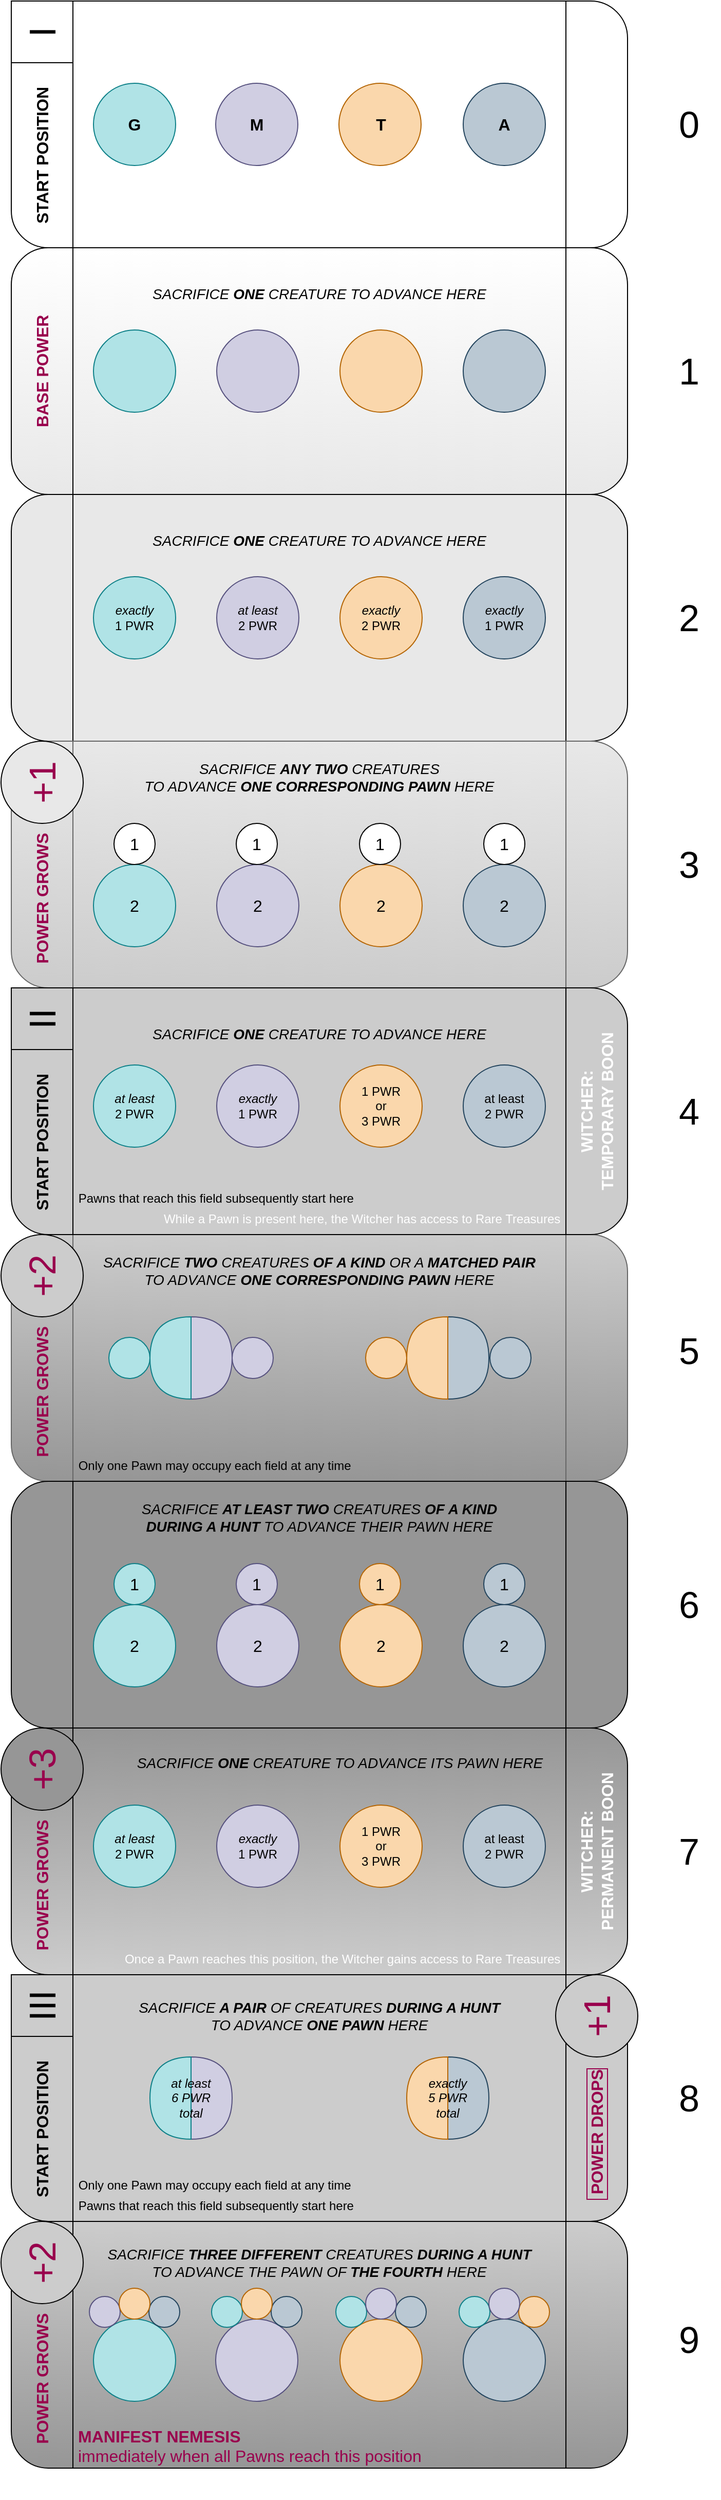<mxfile version="15.6.1" type="github">
  <diagram id="prtHgNgQTEPvFCAcTncT" name="Page-1">
    <mxGraphModel dx="1497" dy="840" grid="1" gridSize="10" guides="1" tooltips="1" connect="1" arrows="1" fold="1" page="1" pageScale="1" pageWidth="827" pageHeight="1169" math="0" shadow="0">
      <root>
        <mxCell id="0" />
        <mxCell id="1" parent="0" />
        <mxCell id="g3FacJts447bwH2BUUsu-43" value="" style="shape=process;whiteSpace=wrap;html=1;backgroundOutline=1;rounded=1;" parent="1" vertex="1">
          <mxGeometry x="120" y="40" width="600" height="240" as="geometry" />
        </mxCell>
        <mxCell id="g3FacJts447bwH2BUUsu-44" value="" style="ellipse;whiteSpace=wrap;html=1;aspect=fixed;fillColor=#b0e3e6;strokeColor=#0e8088;rounded=1;" parent="1" vertex="1">
          <mxGeometry x="200" y="120" width="80" height="80" as="geometry" />
        </mxCell>
        <mxCell id="g3FacJts447bwH2BUUsu-45" value="" style="ellipse;whiteSpace=wrap;html=1;aspect=fixed;fillColor=#d0cee2;strokeColor=#56517e;rounded=1;" parent="1" vertex="1">
          <mxGeometry x="319" y="120" width="80" height="80" as="geometry" />
        </mxCell>
        <mxCell id="g3FacJts447bwH2BUUsu-46" value="" style="ellipse;whiteSpace=wrap;html=1;aspect=fixed;fillColor=#bac8d3;strokeColor=#23445d;rounded=1;" parent="1" vertex="1">
          <mxGeometry x="560" y="120" width="80" height="80" as="geometry" />
        </mxCell>
        <mxCell id="g3FacJts447bwH2BUUsu-47" value="" style="ellipse;whiteSpace=wrap;html=1;aspect=fixed;fillColor=#fad7ac;strokeColor=#b46504;rounded=1;" parent="1" vertex="1">
          <mxGeometry x="439" y="120" width="80" height="80" as="geometry" />
        </mxCell>
        <mxCell id="g3FacJts447bwH2BUUsu-50" value="&lt;b style=&quot;font-size: 16px&quot;&gt;G&lt;/b&gt;" style="text;html=1;strokeColor=none;fillColor=none;align=center;verticalAlign=middle;whiteSpace=wrap;rounded=1;fontSize=16;" parent="1" vertex="1">
          <mxGeometry x="210" y="145" width="60" height="30" as="geometry" />
        </mxCell>
        <mxCell id="g3FacJts447bwH2BUUsu-51" value="&lt;b style=&quot;font-size: 16px&quot;&gt;M&lt;/b&gt;" style="text;html=1;strokeColor=none;fillColor=none;align=center;verticalAlign=middle;whiteSpace=wrap;rounded=1;fontSize=16;" parent="1" vertex="1">
          <mxGeometry x="329" y="145" width="60" height="30" as="geometry" />
        </mxCell>
        <mxCell id="g3FacJts447bwH2BUUsu-52" value="T" style="text;html=1;strokeColor=none;fillColor=none;align=center;verticalAlign=middle;whiteSpace=wrap;fontStyle=1;rounded=1;fontSize=16;" parent="1" vertex="1">
          <mxGeometry x="450" y="145" width="60" height="30" as="geometry" />
        </mxCell>
        <mxCell id="g3FacJts447bwH2BUUsu-53" value="&lt;b style=&quot;font-size: 16px&quot;&gt;A&lt;/b&gt;" style="text;html=1;strokeColor=none;fillColor=none;align=center;verticalAlign=middle;whiteSpace=wrap;rounded=1;fontSize=16;" parent="1" vertex="1">
          <mxGeometry x="570" y="145" width="60" height="30" as="geometry" />
        </mxCell>
        <mxCell id="g3FacJts447bwH2BUUsu-56" value="" style="shape=process;whiteSpace=wrap;html=1;backgroundOutline=1;rounded=1;gradientColor=#E8E8E8;" parent="1" vertex="1">
          <mxGeometry x="120" y="280" width="600" height="240" as="geometry" />
        </mxCell>
        <mxCell id="g3FacJts447bwH2BUUsu-57" value="" style="ellipse;whiteSpace=wrap;html=1;aspect=fixed;fillColor=#b0e3e6;strokeColor=#0e8088;rounded=1;" parent="1" vertex="1">
          <mxGeometry x="200" y="360" width="80" height="80" as="geometry" />
        </mxCell>
        <mxCell id="g3FacJts447bwH2BUUsu-58" value="" style="ellipse;whiteSpace=wrap;html=1;aspect=fixed;fillColor=#d0cee2;strokeColor=#56517e;rounded=1;" parent="1" vertex="1">
          <mxGeometry x="320" y="360" width="80" height="80" as="geometry" />
        </mxCell>
        <mxCell id="g3FacJts447bwH2BUUsu-59" value="" style="ellipse;whiteSpace=wrap;html=1;aspect=fixed;fillColor=#bac8d3;strokeColor=#23445d;rounded=1;" parent="1" vertex="1">
          <mxGeometry x="560" y="360" width="80" height="80" as="geometry" />
        </mxCell>
        <mxCell id="g3FacJts447bwH2BUUsu-60" value="" style="ellipse;whiteSpace=wrap;html=1;aspect=fixed;fillColor=#fad7ac;strokeColor=#b46504;rounded=1;" parent="1" vertex="1">
          <mxGeometry x="440" y="360" width="80" height="80" as="geometry" />
        </mxCell>
        <mxCell id="g3FacJts447bwH2BUUsu-67" value="" style="shape=process;whiteSpace=wrap;html=1;backgroundOutline=1;rounded=1;fillColor=#E8E8E8;" parent="1" vertex="1">
          <mxGeometry x="120" y="520" width="600" height="240" as="geometry" />
        </mxCell>
        <mxCell id="g3FacJts447bwH2BUUsu-68" value="" style="ellipse;whiteSpace=wrap;html=1;aspect=fixed;fillColor=#b0e3e6;strokeColor=#0e8088;rounded=1;" parent="1" vertex="1">
          <mxGeometry x="200" y="600" width="80" height="80" as="geometry" />
        </mxCell>
        <mxCell id="g3FacJts447bwH2BUUsu-69" value="" style="ellipse;whiteSpace=wrap;html=1;aspect=fixed;fillColor=#d0cee2;strokeColor=#56517e;rounded=1;" parent="1" vertex="1">
          <mxGeometry x="320" y="600" width="80" height="80" as="geometry" />
        </mxCell>
        <mxCell id="g3FacJts447bwH2BUUsu-70" value="" style="ellipse;whiteSpace=wrap;html=1;aspect=fixed;fillColor=#bac8d3;strokeColor=#23445d;rounded=1;" parent="1" vertex="1">
          <mxGeometry x="560" y="600" width="80" height="80" as="geometry" />
        </mxCell>
        <mxCell id="g3FacJts447bwH2BUUsu-71" value="" style="ellipse;whiteSpace=wrap;html=1;aspect=fixed;fillColor=#fad7ac;strokeColor=#b46504;rounded=1;" parent="1" vertex="1">
          <mxGeometry x="440" y="600" width="80" height="80" as="geometry" />
        </mxCell>
        <mxCell id="g3FacJts447bwH2BUUsu-77" value="" style="shape=process;whiteSpace=wrap;html=1;backgroundOutline=1;fillColor=#e8e8e8;strokeColor=#666666;rounded=1;gradientColor=#CCCCCC;" parent="1" vertex="1">
          <mxGeometry x="120" y="760" width="600" height="240" as="geometry" />
        </mxCell>
        <mxCell id="g3FacJts447bwH2BUUsu-83" value="&lt;i style=&quot;font-size: 14px&quot;&gt;SACRIFICE &lt;b&gt;ANY&amp;nbsp;TWO &lt;/b&gt;CREATURES&lt;b&gt;&lt;br&gt;&lt;/b&gt;TO ADVANCE&amp;nbsp;&lt;b&gt;ONE CORRESPONDING PAWN&amp;nbsp;&lt;/b&gt;HERE&lt;/i&gt;" style="text;html=1;strokeColor=none;fillColor=none;align=center;verticalAlign=middle;whiteSpace=wrap;rounded=1;" parent="1" vertex="1">
          <mxGeometry x="120" y="780" width="600" height="30" as="geometry" />
        </mxCell>
        <mxCell id="g3FacJts447bwH2BUUsu-85" value="&lt;i&gt;exactly&lt;/i&gt;&lt;br&gt;1 PWR" style="text;html=1;strokeColor=none;fillColor=none;align=center;verticalAlign=middle;whiteSpace=wrap;rounded=1;" parent="1" vertex="1">
          <mxGeometry x="210" y="625" width="60" height="30" as="geometry" />
        </mxCell>
        <mxCell id="g3FacJts447bwH2BUUsu-86" value="&lt;i&gt;at least&lt;/i&gt;&lt;br&gt;2 PWR" style="text;html=1;strokeColor=none;fillColor=none;align=center;verticalAlign=middle;whiteSpace=wrap;rounded=1;" parent="1" vertex="1">
          <mxGeometry x="330" y="625" width="60" height="30" as="geometry" />
        </mxCell>
        <mxCell id="g3FacJts447bwH2BUUsu-87" value="&lt;i&gt;exactly&lt;/i&gt;&lt;br&gt;2 PWR" style="text;html=1;strokeColor=none;fillColor=none;align=center;verticalAlign=middle;whiteSpace=wrap;rounded=1;" parent="1" vertex="1">
          <mxGeometry x="450" y="625" width="60" height="30" as="geometry" />
        </mxCell>
        <mxCell id="g3FacJts447bwH2BUUsu-90" value="&lt;font style=&quot;font-size: 16px&quot; color=&quot;#99004d&quot;&gt;BASE POWER&lt;/font&gt;" style="text;html=1;strokeColor=none;fillColor=none;align=center;verticalAlign=middle;whiteSpace=wrap;horizontal=0;fontStyle=1;rounded=1;" parent="1" vertex="1">
          <mxGeometry x="120" y="280" width="60" height="240" as="geometry" />
        </mxCell>
        <mxCell id="g3FacJts447bwH2BUUsu-97" value="" style="shape=process;whiteSpace=wrap;html=1;backgroundOutline=1;rounded=1;fillColor=#CCCCCC;strokeColor=#666666;gradientColor=#969696;" parent="1" vertex="1">
          <mxGeometry x="120" y="1240" width="600" height="240" as="geometry" />
        </mxCell>
        <mxCell id="g3FacJts447bwH2BUUsu-98" value="&lt;font style=&quot;font-size: 16px&quot;&gt;2&lt;/font&gt;" style="ellipse;whiteSpace=wrap;html=1;aspect=fixed;fillColor=#b0e3e6;strokeColor=#0e8088;rounded=1;" parent="1" vertex="1">
          <mxGeometry x="200" y="880" width="80" height="80" as="geometry" />
        </mxCell>
        <mxCell id="g3FacJts447bwH2BUUsu-99" value="&lt;font style=&quot;font-size: 16px&quot;&gt;2&lt;/font&gt;" style="ellipse;whiteSpace=wrap;html=1;aspect=fixed;fillColor=#d0cee2;strokeColor=#56517e;rounded=1;" parent="1" vertex="1">
          <mxGeometry x="320" y="880" width="80" height="80" as="geometry" />
        </mxCell>
        <mxCell id="g3FacJts447bwH2BUUsu-100" value="&lt;font style=&quot;font-size: 16px&quot;&gt;2&lt;/font&gt;" style="ellipse;whiteSpace=wrap;html=1;aspect=fixed;fillColor=#bac8d3;strokeColor=#23445d;rounded=1;" parent="1" vertex="1">
          <mxGeometry x="560" y="880" width="80" height="80" as="geometry" />
        </mxCell>
        <mxCell id="g3FacJts447bwH2BUUsu-101" value="&lt;font style=&quot;font-size: 16px&quot;&gt;2&lt;/font&gt;" style="ellipse;whiteSpace=wrap;html=1;aspect=fixed;fillColor=#fad7ac;strokeColor=#b46504;rounded=1;" parent="1" vertex="1">
          <mxGeometry x="440" y="880" width="80" height="80" as="geometry" />
        </mxCell>
        <mxCell id="g3FacJts447bwH2BUUsu-108" value="" style="shape=process;whiteSpace=wrap;html=1;backgroundOutline=1;rounded=1;fillColor=#CCCCCC;" parent="1" vertex="1">
          <mxGeometry x="120" y="1000" width="600" height="240" as="geometry" />
        </mxCell>
        <mxCell id="g3FacJts447bwH2BUUsu-109" value="" style="ellipse;whiteSpace=wrap;html=1;aspect=fixed;fillColor=#b0e3e6;strokeColor=#0e8088;rounded=1;" parent="1" vertex="1">
          <mxGeometry x="200" y="1075" width="80" height="80" as="geometry" />
        </mxCell>
        <mxCell id="g3FacJts447bwH2BUUsu-110" value="" style="ellipse;whiteSpace=wrap;html=1;aspect=fixed;fillColor=#d0cee2;strokeColor=#56517e;rounded=1;" parent="1" vertex="1">
          <mxGeometry x="320" y="1075" width="80" height="80" as="geometry" />
        </mxCell>
        <mxCell id="g3FacJts447bwH2BUUsu-111" value="" style="ellipse;whiteSpace=wrap;html=1;aspect=fixed;fillColor=#bac8d3;strokeColor=#23445d;rounded=1;" parent="1" vertex="1">
          <mxGeometry x="560" y="1075" width="80" height="80" as="geometry" />
        </mxCell>
        <mxCell id="g3FacJts447bwH2BUUsu-112" value="1 PWR&lt;br&gt;or&lt;br&gt;3 PWR" style="ellipse;whiteSpace=wrap;html=1;aspect=fixed;fillColor=#fad7ac;strokeColor=#b46504;rounded=1;" parent="1" vertex="1">
          <mxGeometry x="440" y="1075" width="80" height="80" as="geometry" />
        </mxCell>
        <mxCell id="g3FacJts447bwH2BUUsu-116" value="at least&lt;br&gt;2 PWR" style="text;html=1;strokeColor=none;fillColor=none;align=center;verticalAlign=middle;whiteSpace=wrap;rounded=1;" parent="1" vertex="1">
          <mxGeometry x="570" y="1100" width="60" height="30" as="geometry" />
        </mxCell>
        <mxCell id="g3FacJts447bwH2BUUsu-119" value="&lt;i style=&quot;font-size: 14px&quot;&gt;SACRIFICE &lt;b&gt;ONE&lt;/b&gt; CREATURE TO ADVANCE HERE&lt;/i&gt;" style="text;html=1;strokeColor=none;fillColor=none;align=center;verticalAlign=middle;whiteSpace=wrap;rounded=1;" parent="1" vertex="1">
          <mxGeometry x="180" y="310" width="480" height="30" as="geometry" />
        </mxCell>
        <mxCell id="g3FacJts447bwH2BUUsu-121" value="" style="shape=or;whiteSpace=wrap;html=1;align=center;fillColor=#d0cee2;strokeColor=#56517e;rounded=1;" parent="1" vertex="1">
          <mxGeometry x="295" y="1320" width="40" height="80" as="geometry" />
        </mxCell>
        <mxCell id="g3FacJts447bwH2BUUsu-122" value="" style="shape=or;whiteSpace=wrap;html=1;align=center;rotation=-180;fillColor=#b0e3e6;strokeColor=#0e8088;rounded=1;" parent="1" vertex="1">
          <mxGeometry x="255" y="1320" width="40" height="80" as="geometry" />
        </mxCell>
        <mxCell id="g3FacJts447bwH2BUUsu-123" value="" style="shape=or;whiteSpace=wrap;html=1;align=center;fillColor=#bac8d3;strokeColor=#23445d;rounded=1;" parent="1" vertex="1">
          <mxGeometry x="545" y="1320" width="40" height="80" as="geometry" />
        </mxCell>
        <mxCell id="g3FacJts447bwH2BUUsu-124" value="" style="shape=or;whiteSpace=wrap;html=1;align=center;rotation=-180;fillColor=#fad7ac;strokeColor=#b46504;rounded=1;" parent="1" vertex="1">
          <mxGeometry x="505" y="1320" width="40" height="80" as="geometry" />
        </mxCell>
        <mxCell id="xXZptcnk_brkqJqVmBfV-1" value="1" style="ellipse;whiteSpace=wrap;html=1;aspect=fixed;fontSize=16;" vertex="1" parent="1">
          <mxGeometry x="220" y="840" width="40" height="40" as="geometry" />
        </mxCell>
        <mxCell id="xXZptcnk_brkqJqVmBfV-11" value="1" style="ellipse;whiteSpace=wrap;html=1;aspect=fixed;fontSize=16;" vertex="1" parent="1">
          <mxGeometry x="339" y="840" width="40" height="40" as="geometry" />
        </mxCell>
        <mxCell id="xXZptcnk_brkqJqVmBfV-13" value="1" style="ellipse;whiteSpace=wrap;html=1;aspect=fixed;fontSize=16;" vertex="1" parent="1">
          <mxGeometry x="459" y="840" width="40" height="40" as="geometry" />
        </mxCell>
        <mxCell id="xXZptcnk_brkqJqVmBfV-15" value="1" style="ellipse;whiteSpace=wrap;html=1;aspect=fixed;fontSize=16;" vertex="1" parent="1">
          <mxGeometry x="580" y="840" width="40" height="40" as="geometry" />
        </mxCell>
        <mxCell id="xXZptcnk_brkqJqVmBfV-31" value="&lt;i&gt;exactly&lt;/i&gt;&lt;br&gt;1 PWR" style="text;html=1;strokeColor=none;fillColor=none;align=center;verticalAlign=middle;whiteSpace=wrap;rounded=1;" vertex="1" parent="1">
          <mxGeometry x="570" y="625" width="60" height="30" as="geometry" />
        </mxCell>
        <mxCell id="xXZptcnk_brkqJqVmBfV-32" value="&amp;nbsp;Pawns that reach this field subsequently start here" style="text;html=1;strokeColor=none;fillColor=none;align=left;verticalAlign=middle;whiteSpace=wrap;rounded=0;fontSize=12;" vertex="1" parent="1">
          <mxGeometry x="180" y="1190" width="480" height="30" as="geometry" />
        </mxCell>
        <mxCell id="xXZptcnk_brkqJqVmBfV-33" value="&lt;i style=&quot;font-size: 14px&quot;&gt;SACRIFICE &lt;b&gt;TWO &lt;/b&gt;CREATURES &lt;b&gt;OF A KIND&lt;/b&gt; OR A &lt;b&gt;MATCHED&amp;nbsp;PAIR&lt;br&gt;&lt;/b&gt;TO ADVANCE&amp;nbsp;&lt;b&gt;ONE CORRESPONDING PAWN&lt;/b&gt; HERE&lt;br&gt;&lt;/i&gt;" style="text;html=1;strokeColor=none;fillColor=none;align=center;verticalAlign=middle;whiteSpace=wrap;rounded=1;" vertex="1" parent="1">
          <mxGeometry x="180" y="1250" width="480" height="50" as="geometry" />
        </mxCell>
        <mxCell id="xXZptcnk_brkqJqVmBfV-34" value="&lt;i&gt;at least&lt;/i&gt;&lt;br&gt;2 PWR" style="text;html=1;strokeColor=none;fillColor=none;align=center;verticalAlign=middle;whiteSpace=wrap;rounded=1;" vertex="1" parent="1">
          <mxGeometry x="210" y="1100" width="60" height="30" as="geometry" />
        </mxCell>
        <mxCell id="xXZptcnk_brkqJqVmBfV-35" value="&lt;i style=&quot;font-size: 14px&quot;&gt;SACRIFICE &lt;b&gt;ONE&lt;/b&gt; CREATURE TO ADVANCE HERE&lt;/i&gt;" style="text;html=1;strokeColor=none;fillColor=none;align=center;verticalAlign=middle;whiteSpace=wrap;rounded=1;" vertex="1" parent="1">
          <mxGeometry x="180" y="1030" width="480" height="30" as="geometry" />
        </mxCell>
        <mxCell id="xXZptcnk_brkqJqVmBfV-36" value="&lt;i&gt;exactly&lt;/i&gt;&lt;br&gt;1 PWR" style="text;html=1;strokeColor=none;fillColor=none;align=center;verticalAlign=middle;whiteSpace=wrap;rounded=1;" vertex="1" parent="1">
          <mxGeometry x="330" y="1100" width="60" height="30" as="geometry" />
        </mxCell>
        <mxCell id="xXZptcnk_brkqJqVmBfV-40" value="&lt;font style=&quot;font-size: 16px&quot;&gt;WITCHER:&lt;br&gt;TEMPORARY BOON&lt;/font&gt;" style="text;html=1;strokeColor=none;fillColor=none;align=center;verticalAlign=middle;whiteSpace=wrap;horizontal=0;fontStyle=1;rounded=0;fontColor=#FFFFFF;" vertex="1" parent="1">
          <mxGeometry x="660" y="1000" width="60" height="240" as="geometry" />
        </mxCell>
        <mxCell id="xXZptcnk_brkqJqVmBfV-41" value="While a Pawn is present here, the Witcher has access to Rare Treasures&amp;nbsp;" style="text;html=1;strokeColor=none;fillColor=none;align=right;verticalAlign=middle;whiteSpace=wrap;rounded=0;fontSize=12;fontColor=#FFFFFF;" vertex="1" parent="1">
          <mxGeometry x="180" y="1210" width="480" height="30" as="geometry" />
        </mxCell>
        <mxCell id="xXZptcnk_brkqJqVmBfV-42" value="&lt;span style=&quot;font-size: 36px&quot;&gt;0&lt;/span&gt;" style="text;html=1;strokeColor=none;fillColor=none;align=center;verticalAlign=middle;whiteSpace=wrap;rounded=0;fontSize=12;" vertex="1" parent="1">
          <mxGeometry x="750" y="145" width="60" height="30" as="geometry" />
        </mxCell>
        <mxCell id="xXZptcnk_brkqJqVmBfV-43" value="&lt;span style=&quot;font-size: 36px&quot;&gt;1&lt;/span&gt;" style="text;html=1;strokeColor=none;fillColor=none;align=center;verticalAlign=middle;whiteSpace=wrap;rounded=0;fontSize=12;" vertex="1" parent="1">
          <mxGeometry x="750" y="385" width="60" height="30" as="geometry" />
        </mxCell>
        <mxCell id="xXZptcnk_brkqJqVmBfV-44" value="&lt;span style=&quot;font-size: 36px&quot;&gt;2&lt;/span&gt;" style="text;html=1;strokeColor=none;fillColor=none;align=center;verticalAlign=middle;whiteSpace=wrap;rounded=0;fontSize=12;" vertex="1" parent="1">
          <mxGeometry x="750" y="625" width="60" height="30" as="geometry" />
        </mxCell>
        <mxCell id="xXZptcnk_brkqJqVmBfV-45" value="&lt;span style=&quot;font-size: 36px&quot;&gt;3&lt;/span&gt;" style="text;html=1;strokeColor=none;fillColor=none;align=center;verticalAlign=middle;whiteSpace=wrap;rounded=0;fontSize=12;" vertex="1" parent="1">
          <mxGeometry x="750" y="865" width="60" height="30" as="geometry" />
        </mxCell>
        <mxCell id="xXZptcnk_brkqJqVmBfV-46" value="&lt;span style=&quot;font-size: 36px&quot;&gt;4&lt;/span&gt;" style="text;html=1;strokeColor=none;fillColor=none;align=center;verticalAlign=middle;whiteSpace=wrap;rounded=0;fontSize=12;" vertex="1" parent="1">
          <mxGeometry x="750" y="1105" width="60" height="30" as="geometry" />
        </mxCell>
        <mxCell id="xXZptcnk_brkqJqVmBfV-47" value="&lt;span style=&quot;font-size: 36px&quot;&gt;5&lt;/span&gt;" style="text;html=1;strokeColor=none;fillColor=none;align=center;verticalAlign=middle;whiteSpace=wrap;rounded=0;fontSize=12;" vertex="1" parent="1">
          <mxGeometry x="750" y="1337.5" width="60" height="30" as="geometry" />
        </mxCell>
        <mxCell id="xXZptcnk_brkqJqVmBfV-49" value="" style="shape=process;whiteSpace=wrap;html=1;backgroundOutline=1;rounded=1;fillColor=#969696;" vertex="1" parent="1">
          <mxGeometry x="120" y="1480" width="600" height="240" as="geometry" />
        </mxCell>
        <mxCell id="xXZptcnk_brkqJqVmBfV-56" value="&lt;i style=&quot;font-size: 14px&quot;&gt;SACRIFICE &lt;b&gt;AT LEAST TWO&lt;/b&gt; CREATURES &lt;b&gt;OF A KIND&lt;/b&gt;&lt;br&gt;&lt;b&gt;DURING A HUNT&lt;/b&gt; TO ADVANCE THEIR PAWN HERE&lt;/i&gt;" style="text;html=1;strokeColor=none;fillColor=none;align=center;verticalAlign=middle;whiteSpace=wrap;rounded=1;" vertex="1" parent="1">
          <mxGeometry x="180" y="1500" width="480" height="30" as="geometry" />
        </mxCell>
        <mxCell id="xXZptcnk_brkqJqVmBfV-60" value="&lt;span style=&quot;font-size: 36px&quot;&gt;6&lt;/span&gt;" style="text;html=1;strokeColor=none;fillColor=none;align=center;verticalAlign=middle;whiteSpace=wrap;rounded=0;fontSize=12;" vertex="1" parent="1">
          <mxGeometry x="750" y="1585" width="60" height="30" as="geometry" />
        </mxCell>
        <mxCell id="xXZptcnk_brkqJqVmBfV-62" value="&amp;nbsp;Only one Pawn may occupy each field at any time" style="text;html=1;strokeColor=none;fillColor=none;align=left;verticalAlign=middle;whiteSpace=wrap;rounded=0;fontSize=12;" vertex="1" parent="1">
          <mxGeometry x="180" y="1450" width="480" height="30" as="geometry" />
        </mxCell>
        <mxCell id="xXZptcnk_brkqJqVmBfV-75" value="" style="shape=process;whiteSpace=wrap;html=1;backgroundOutline=1;rounded=1;fillColor=#969696;gradientColor=#cccccc;" vertex="1" parent="1">
          <mxGeometry x="120" y="1720" width="600" height="240" as="geometry" />
        </mxCell>
        <mxCell id="xXZptcnk_brkqJqVmBfV-76" value="" style="ellipse;whiteSpace=wrap;html=1;aspect=fixed;fillColor=#b0e3e6;strokeColor=#0e8088;rounded=1;" vertex="1" parent="1">
          <mxGeometry x="200" y="1795" width="80" height="80" as="geometry" />
        </mxCell>
        <mxCell id="xXZptcnk_brkqJqVmBfV-77" value="" style="ellipse;whiteSpace=wrap;html=1;aspect=fixed;fillColor=#d0cee2;strokeColor=#56517e;rounded=1;" vertex="1" parent="1">
          <mxGeometry x="320" y="1795" width="80" height="80" as="geometry" />
        </mxCell>
        <mxCell id="xXZptcnk_brkqJqVmBfV-78" value="" style="ellipse;whiteSpace=wrap;html=1;aspect=fixed;fillColor=#bac8d3;strokeColor=#23445d;rounded=1;" vertex="1" parent="1">
          <mxGeometry x="560" y="1795" width="80" height="80" as="geometry" />
        </mxCell>
        <mxCell id="xXZptcnk_brkqJqVmBfV-79" value="1 PWR&lt;br&gt;or&lt;br&gt;3 PWR" style="ellipse;whiteSpace=wrap;html=1;aspect=fixed;fillColor=#fad7ac;strokeColor=#b46504;rounded=1;" vertex="1" parent="1">
          <mxGeometry x="440" y="1795" width="80" height="80" as="geometry" />
        </mxCell>
        <mxCell id="xXZptcnk_brkqJqVmBfV-80" value="at least&lt;br&gt;2 PWR" style="text;html=1;strokeColor=none;fillColor=none;align=center;verticalAlign=middle;whiteSpace=wrap;rounded=1;" vertex="1" parent="1">
          <mxGeometry x="570" y="1820" width="60" height="30" as="geometry" />
        </mxCell>
        <mxCell id="xXZptcnk_brkqJqVmBfV-81" value="&lt;i&gt;at least&lt;/i&gt;&lt;br&gt;2 PWR" style="text;html=1;strokeColor=none;fillColor=none;align=center;verticalAlign=middle;whiteSpace=wrap;rounded=1;" vertex="1" parent="1">
          <mxGeometry x="210" y="1820" width="60" height="30" as="geometry" />
        </mxCell>
        <mxCell id="xXZptcnk_brkqJqVmBfV-83" value="&lt;i&gt;exactly&lt;/i&gt;&lt;br&gt;1 PWR" style="text;html=1;strokeColor=none;fillColor=none;align=center;verticalAlign=middle;whiteSpace=wrap;rounded=1;" vertex="1" parent="1">
          <mxGeometry x="330" y="1820" width="60" height="30" as="geometry" />
        </mxCell>
        <mxCell id="xXZptcnk_brkqJqVmBfV-84" value="&lt;font style=&quot;font-size: 16px&quot;&gt;WITCHER:&lt;br&gt;PERMANENT BOON&lt;/font&gt;" style="text;html=1;strokeColor=none;fillColor=none;align=center;verticalAlign=middle;whiteSpace=wrap;horizontal=0;fontStyle=1;rounded=0;fontColor=#FFFFFF;" vertex="1" parent="1">
          <mxGeometry x="660" y="1720" width="60" height="240" as="geometry" />
        </mxCell>
        <mxCell id="xXZptcnk_brkqJqVmBfV-85" value="Once a Pawn reaches this position, the Witcher gains access to Rare Treasures&amp;nbsp;" style="text;html=1;strokeColor=none;fillColor=none;align=right;verticalAlign=middle;whiteSpace=wrap;rounded=0;fontSize=12;fontColor=#FFFFFF;" vertex="1" parent="1">
          <mxGeometry x="180" y="1930" width="480" height="30" as="geometry" />
        </mxCell>
        <mxCell id="xXZptcnk_brkqJqVmBfV-86" value="&lt;span style=&quot;font-size: 36px&quot;&gt;7&lt;/span&gt;" style="text;html=1;strokeColor=none;fillColor=none;align=center;verticalAlign=middle;whiteSpace=wrap;rounded=0;fontSize=12;" vertex="1" parent="1">
          <mxGeometry x="750" y="1825" width="60" height="30" as="geometry" />
        </mxCell>
        <mxCell id="xXZptcnk_brkqJqVmBfV-87" value="&lt;font style=&quot;font-size: 16px&quot;&gt;&amp;nbsp;POWER GROWS&lt;br&gt;&lt;/font&gt;" style="text;html=1;strokeColor=none;fillColor=none;align=center;verticalAlign=middle;whiteSpace=wrap;horizontal=0;fontStyle=1;rounded=0;fontColor=#99004D;" vertex="1" parent="1">
          <mxGeometry x="120" y="1760" width="60" height="230" as="geometry" />
        </mxCell>
        <mxCell id="xXZptcnk_brkqJqVmBfV-88" value="" style="shape=process;whiteSpace=wrap;html=1;backgroundOutline=1;rounded=1;fillColor=#cccccc;" vertex="1" parent="1">
          <mxGeometry x="120" y="1960" width="600" height="240" as="geometry" />
        </mxCell>
        <mxCell id="xXZptcnk_brkqJqVmBfV-95" value="&lt;span style=&quot;font-size: 14px&quot;&gt;&lt;i&gt;SACRIFICE &lt;b&gt;A PAIR&lt;/b&gt;&amp;nbsp;OF&amp;nbsp;CREATURES &lt;b&gt;DURING A HUNT&lt;/b&gt;&lt;br&gt;TO ADVANCE &lt;b&gt;ONE PAWN&lt;/b&gt; HERE&lt;/i&gt;&lt;/span&gt;" style="text;html=1;strokeColor=none;fillColor=none;align=center;verticalAlign=middle;whiteSpace=wrap;rounded=1;" vertex="1" parent="1">
          <mxGeometry x="180" y="1985" width="480" height="30" as="geometry" />
        </mxCell>
        <mxCell id="xXZptcnk_brkqJqVmBfV-99" value="&lt;span style=&quot;font-size: 36px&quot;&gt;8&lt;/span&gt;" style="text;html=1;strokeColor=none;fillColor=none;align=center;verticalAlign=middle;whiteSpace=wrap;rounded=0;fontSize=12;" vertex="1" parent="1">
          <mxGeometry x="750" y="2065" width="60" height="30" as="geometry" />
        </mxCell>
        <mxCell id="xXZptcnk_brkqJqVmBfV-101" value="" style="shape=process;whiteSpace=wrap;html=1;backgroundOutline=1;rounded=1;fillColor=#cccccc;gradientColor=#969696;" vertex="1" parent="1">
          <mxGeometry x="120" y="2200" width="600" height="240" as="geometry" />
        </mxCell>
        <mxCell id="xXZptcnk_brkqJqVmBfV-102" value="" style="ellipse;whiteSpace=wrap;html=1;aspect=fixed;fillColor=#b0e3e6;strokeColor=#0e8088;rounded=1;" vertex="1" parent="1">
          <mxGeometry x="200" y="2295" width="80" height="80" as="geometry" />
        </mxCell>
        <mxCell id="xXZptcnk_brkqJqVmBfV-113" value="&lt;span style=&quot;font-size: 36px&quot;&gt;9&lt;/span&gt;" style="text;html=1;strokeColor=none;fillColor=none;align=center;verticalAlign=middle;whiteSpace=wrap;rounded=0;fontSize=12;" vertex="1" parent="1">
          <mxGeometry x="750" y="2300" width="60" height="30" as="geometry" />
        </mxCell>
        <mxCell id="xXZptcnk_brkqJqVmBfV-118" value="&lt;font color=&quot;#99004d&quot;&gt;+3&lt;/font&gt;" style="ellipse;whiteSpace=wrap;html=1;aspect=fixed;labelBackgroundColor=none;labelBorderColor=none;fontSize=36;fontColor=#E6E6E6;fillColor=#969696;gradientColor=none;verticalAlign=middle;horizontal=0;" vertex="1" parent="1">
          <mxGeometry x="110" y="1720" width="80" height="80" as="geometry" />
        </mxCell>
        <mxCell id="xXZptcnk_brkqJqVmBfV-119" value="&lt;font style=&quot;font-size: 16px&quot;&gt;&amp;nbsp;POWER GROWS&lt;br&gt;&lt;/font&gt;" style="text;html=1;strokeColor=none;fillColor=none;align=center;verticalAlign=middle;whiteSpace=wrap;horizontal=0;fontStyle=1;rounded=0;fontColor=#99004D;" vertex="1" parent="1">
          <mxGeometry x="120" y="1280" width="60" height="230" as="geometry" />
        </mxCell>
        <mxCell id="xXZptcnk_brkqJqVmBfV-120" value="&lt;font color=&quot;#99004d&quot;&gt;+2&lt;/font&gt;" style="ellipse;whiteSpace=wrap;html=1;aspect=fixed;labelBackgroundColor=none;labelBorderColor=none;fontSize=36;fontColor=#E6E6E6;fillColor=#cccccc;gradientColor=none;verticalAlign=middle;horizontal=0;" vertex="1" parent="1">
          <mxGeometry x="110" y="1240" width="80" height="80" as="geometry" />
        </mxCell>
        <mxCell id="xXZptcnk_brkqJqVmBfV-121" value="&lt;font style=&quot;font-size: 16px&quot;&gt;&amp;nbsp;POWER GROWS&lt;br&gt;&lt;/font&gt;" style="text;html=1;strokeColor=none;fillColor=none;align=center;verticalAlign=middle;whiteSpace=wrap;horizontal=0;fontStyle=1;rounded=0;fontColor=#99004D;" vertex="1" parent="1">
          <mxGeometry x="120" y="800" width="60" height="230" as="geometry" />
        </mxCell>
        <mxCell id="xXZptcnk_brkqJqVmBfV-122" value="&lt;font color=&quot;#99004d&quot;&gt;+1&lt;/font&gt;" style="ellipse;whiteSpace=wrap;html=1;aspect=fixed;labelBackgroundColor=none;labelBorderColor=none;fontSize=36;fontColor=#000000;fillColor=#e8e8e8;gradientColor=none;verticalAlign=middle;horizontal=0;" vertex="1" parent="1">
          <mxGeometry x="110" y="760" width="80" height="80" as="geometry" />
        </mxCell>
        <mxCell id="xXZptcnk_brkqJqVmBfV-126" value="&lt;font style=&quot;font-size: 16px&quot;&gt;&amp;nbsp;POWER DROPS&lt;br&gt;&lt;/font&gt;" style="text;html=1;strokeColor=none;fillColor=none;align=center;verticalAlign=middle;whiteSpace=wrap;horizontal=0;fontStyle=1;rounded=0;fontColor=#99004D;labelBorderColor=#99004D;" vertex="1" parent="1">
          <mxGeometry x="660" y="2000" width="60" height="230" as="geometry" />
        </mxCell>
        <mxCell id="xXZptcnk_brkqJqVmBfV-127" value="&lt;font color=&quot;#99004d&quot;&gt;+1&lt;/font&gt;" style="ellipse;whiteSpace=wrap;html=1;aspect=fixed;labelBackgroundColor=none;labelBorderColor=none;fontSize=36;fontColor=#E6E6E6;fillColor=#CCCCCC;gradientColor=none;verticalAlign=middle;horizontal=0;" vertex="1" parent="1">
          <mxGeometry x="650" y="1960" width="80" height="80" as="geometry" />
        </mxCell>
        <mxCell id="xXZptcnk_brkqJqVmBfV-128" value="&lt;font style=&quot;font-size: 16px&quot;&gt;&amp;nbsp;POWER GROWS&lt;br&gt;&lt;/font&gt;" style="text;html=1;strokeColor=none;fillColor=none;align=center;verticalAlign=middle;whiteSpace=wrap;horizontal=0;fontStyle=1;rounded=0;fontColor=#99004D;" vertex="1" parent="1">
          <mxGeometry x="120" y="2240" width="60" height="230" as="geometry" />
        </mxCell>
        <mxCell id="xXZptcnk_brkqJqVmBfV-129" value="&lt;font color=&quot;#99004d&quot;&gt;+2&lt;/font&gt;" style="ellipse;whiteSpace=wrap;html=1;aspect=fixed;labelBackgroundColor=none;labelBorderColor=none;fontSize=36;fontColor=#E6E6E6;fillColor=#cccccc;gradientColor=none;verticalAlign=middle;horizontal=0;" vertex="1" parent="1">
          <mxGeometry x="110" y="2200" width="80" height="80" as="geometry" />
        </mxCell>
        <mxCell id="xXZptcnk_brkqJqVmBfV-130" value="&lt;font&gt;II&lt;/font&gt;" style="whiteSpace=wrap;html=1;aspect=fixed;labelBackgroundColor=none;labelBorderColor=none;fontSize=36;fontColor=#000000;fillColor=#cccccc;gradientColor=none;verticalAlign=middle;horizontal=0;" vertex="1" parent="1">
          <mxGeometry x="120" y="1000" width="60" height="60" as="geometry" />
        </mxCell>
        <mxCell id="xXZptcnk_brkqJqVmBfV-131" value="&lt;span style=&quot;font-size: 16px&quot;&gt;START POSITION&lt;/span&gt;" style="text;html=1;strokeColor=none;fillColor=none;align=center;verticalAlign=middle;whiteSpace=wrap;horizontal=0;fontStyle=1;rounded=0;fontColor=#000000;labelBackgroundColor=none;labelBorderColor=none;" vertex="1" parent="1">
          <mxGeometry x="120" y="100" width="60" height="180" as="geometry" />
        </mxCell>
        <mxCell id="xXZptcnk_brkqJqVmBfV-132" value="&lt;font&gt;I&lt;/font&gt;" style="whiteSpace=wrap;html=1;aspect=fixed;labelBackgroundColor=none;labelBorderColor=none;fontSize=36;fontColor=#000000;fillColor=#FFFFFF;gradientColor=none;verticalAlign=middle;horizontal=0;" vertex="1" parent="1">
          <mxGeometry x="120" y="40" width="60" height="60" as="geometry" />
        </mxCell>
        <mxCell id="xXZptcnk_brkqJqVmBfV-136" value="&lt;font&gt;III&lt;/font&gt;" style="whiteSpace=wrap;html=1;aspect=fixed;labelBackgroundColor=none;labelBorderColor=none;fontSize=36;fontColor=#000000;fillColor=#CCCCCC;gradientColor=none;verticalAlign=middle;horizontal=0;rounded=0;" vertex="1" parent="1">
          <mxGeometry x="120" y="1960" width="60" height="60" as="geometry" />
        </mxCell>
        <mxCell id="xXZptcnk_brkqJqVmBfV-139" value="&lt;h1 style=&quot;font-size: 16px&quot;&gt;&lt;span&gt;MANIFEST NEMESIS&lt;br&gt;&lt;div style=&quot;&quot;&gt;&lt;span style=&quot;font-weight: normal&quot;&gt;immediately when all Pawns reach this position&lt;/span&gt;&lt;/div&gt;&lt;/span&gt;&lt;/h1&gt;" style="text;html=1;strokeColor=none;fillColor=none;spacing=5;spacingTop=-20;whiteSpace=wrap;overflow=hidden;rounded=0;labelBackgroundColor=none;labelBorderColor=none;fontSize=36;fontColor=#99004D;verticalAlign=bottom;align=left;" vertex="1" parent="1">
          <mxGeometry x="180" y="2369" width="470" height="85" as="geometry" />
        </mxCell>
        <mxCell id="xXZptcnk_brkqJqVmBfV-141" value="&lt;i style=&quot;font-size: 14px&quot;&gt;SACRIFICE &lt;b&gt;THREE DIFFERENT&amp;nbsp;&lt;/b&gt;CREATURES &lt;b&gt;DURING A HUNT&lt;br&gt;&lt;/b&gt;TO ADVANCE THE PAWN OF &lt;b&gt;THE FOURTH&lt;/b&gt; HERE&lt;/i&gt;" style="text;html=1;strokeColor=none;fillColor=none;align=center;verticalAlign=middle;whiteSpace=wrap;rounded=1;" vertex="1" parent="1">
          <mxGeometry x="180" y="2225" width="480" height="30" as="geometry" />
        </mxCell>
        <mxCell id="xXZptcnk_brkqJqVmBfV-143" value="" style="ellipse;whiteSpace=wrap;html=1;aspect=fixed;labelBackgroundColor=none;labelBorderColor=none;fontSize=16;fillColor=#bac8d3;align=center;verticalAlign=middle;strokeColor=#23445d;" vertex="1" parent="1">
          <mxGeometry x="254" y="2273" width="30" height="30" as="geometry" />
        </mxCell>
        <mxCell id="xXZptcnk_brkqJqVmBfV-146" value="" style="ellipse;whiteSpace=wrap;html=1;aspect=fixed;labelBackgroundColor=none;labelBorderColor=none;fontSize=16;fillColor=#d0cee2;align=center;verticalAlign=middle;strokeColor=#56517e;" vertex="1" parent="1">
          <mxGeometry x="196" y="2273" width="30" height="30" as="geometry" />
        </mxCell>
        <mxCell id="xXZptcnk_brkqJqVmBfV-147" value="" style="ellipse;whiteSpace=wrap;html=1;aspect=fixed;labelBackgroundColor=none;labelBorderColor=none;fontSize=16;fillColor=#fad7ac;align=center;verticalAlign=middle;strokeColor=#b46504;" vertex="1" parent="1">
          <mxGeometry x="225" y="2265" width="30" height="30" as="geometry" />
        </mxCell>
        <mxCell id="xXZptcnk_brkqJqVmBfV-152" value="" style="ellipse;whiteSpace=wrap;html=1;aspect=fixed;fillColor=#d0cee2;strokeColor=#56517e;rounded=1;" vertex="1" parent="1">
          <mxGeometry x="319" y="2295" width="80" height="80" as="geometry" />
        </mxCell>
        <mxCell id="xXZptcnk_brkqJqVmBfV-153" value="" style="ellipse;whiteSpace=wrap;html=1;aspect=fixed;labelBackgroundColor=none;labelBorderColor=none;fontSize=16;fillColor=#bac8d3;align=center;verticalAlign=middle;strokeColor=#23445d;" vertex="1" parent="1">
          <mxGeometry x="373" y="2273" width="30" height="30" as="geometry" />
        </mxCell>
        <mxCell id="xXZptcnk_brkqJqVmBfV-154" value="" style="ellipse;whiteSpace=wrap;html=1;aspect=fixed;labelBackgroundColor=none;labelBorderColor=none;fontSize=16;fillColor=#b0e3e6;align=center;verticalAlign=middle;strokeColor=#0e8088;" vertex="1" parent="1">
          <mxGeometry x="315" y="2273" width="30" height="30" as="geometry" />
        </mxCell>
        <mxCell id="xXZptcnk_brkqJqVmBfV-155" value="" style="ellipse;whiteSpace=wrap;html=1;aspect=fixed;labelBackgroundColor=none;labelBorderColor=none;fontSize=16;fillColor=#fad7ac;align=center;verticalAlign=middle;strokeColor=#b46504;" vertex="1" parent="1">
          <mxGeometry x="344" y="2265" width="30" height="30" as="geometry" />
        </mxCell>
        <mxCell id="xXZptcnk_brkqJqVmBfV-156" value="" style="ellipse;whiteSpace=wrap;html=1;aspect=fixed;fillColor=#fad7ac;strokeColor=#b46504;rounded=1;" vertex="1" parent="1">
          <mxGeometry x="440" y="2295" width="80" height="80" as="geometry" />
        </mxCell>
        <mxCell id="xXZptcnk_brkqJqVmBfV-157" value="" style="ellipse;whiteSpace=wrap;html=1;aspect=fixed;labelBackgroundColor=none;labelBorderColor=none;fontSize=16;fillColor=#bac8d3;align=center;verticalAlign=middle;strokeColor=#23445d;" vertex="1" parent="1">
          <mxGeometry x="494" y="2273" width="30" height="30" as="geometry" />
        </mxCell>
        <mxCell id="xXZptcnk_brkqJqVmBfV-158" value="" style="ellipse;whiteSpace=wrap;html=1;aspect=fixed;labelBackgroundColor=none;labelBorderColor=none;fontSize=16;fillColor=#b0e3e6;align=center;verticalAlign=middle;strokeColor=#0e8088;" vertex="1" parent="1">
          <mxGeometry x="436" y="2273" width="30" height="30" as="geometry" />
        </mxCell>
        <mxCell id="xXZptcnk_brkqJqVmBfV-159" value="" style="ellipse;whiteSpace=wrap;html=1;aspect=fixed;labelBackgroundColor=none;labelBorderColor=none;fontSize=16;fillColor=#d0cee2;align=center;verticalAlign=middle;strokeColor=#56517e;" vertex="1" parent="1">
          <mxGeometry x="465" y="2265" width="30" height="30" as="geometry" />
        </mxCell>
        <mxCell id="xXZptcnk_brkqJqVmBfV-160" value="" style="ellipse;whiteSpace=wrap;html=1;aspect=fixed;fillColor=#bac8d3;strokeColor=#23445d;rounded=1;" vertex="1" parent="1">
          <mxGeometry x="560" y="2295" width="80" height="80" as="geometry" />
        </mxCell>
        <mxCell id="xXZptcnk_brkqJqVmBfV-161" value="" style="ellipse;whiteSpace=wrap;html=1;aspect=fixed;labelBackgroundColor=none;labelBorderColor=none;fontSize=16;fillColor=#fad7ac;align=center;verticalAlign=middle;strokeColor=#b46504;" vertex="1" parent="1">
          <mxGeometry x="614" y="2273" width="30" height="30" as="geometry" />
        </mxCell>
        <mxCell id="xXZptcnk_brkqJqVmBfV-162" value="" style="ellipse;whiteSpace=wrap;html=1;aspect=fixed;labelBackgroundColor=none;labelBorderColor=none;fontSize=16;fillColor=#b0e3e6;align=center;verticalAlign=middle;strokeColor=#0e8088;" vertex="1" parent="1">
          <mxGeometry x="556" y="2273" width="30" height="30" as="geometry" />
        </mxCell>
        <mxCell id="xXZptcnk_brkqJqVmBfV-163" value="" style="ellipse;whiteSpace=wrap;html=1;aspect=fixed;labelBackgroundColor=none;labelBorderColor=none;fontSize=16;fillColor=#d0cee2;align=center;verticalAlign=middle;strokeColor=#56517e;" vertex="1" parent="1">
          <mxGeometry x="585" y="2265" width="30" height="30" as="geometry" />
        </mxCell>
        <mxCell id="xXZptcnk_brkqJqVmBfV-168" value="" style="ellipse;whiteSpace=wrap;html=1;aspect=fixed;fontSize=16;fillColor=#b0e3e6;strokeColor=#0e8088;" vertex="1" parent="1">
          <mxGeometry x="215" y="1340" width="40" height="40" as="geometry" />
        </mxCell>
        <mxCell id="xXZptcnk_brkqJqVmBfV-169" value="" style="ellipse;whiteSpace=wrap;html=1;aspect=fixed;fontSize=16;fillColor=#d0cee2;strokeColor=#56517e;" vertex="1" parent="1">
          <mxGeometry x="335" y="1340" width="40" height="40" as="geometry" />
        </mxCell>
        <mxCell id="xXZptcnk_brkqJqVmBfV-170" value="" style="ellipse;whiteSpace=wrap;html=1;aspect=fixed;fontSize=16;fillColor=#fad7ac;strokeColor=#b46504;" vertex="1" parent="1">
          <mxGeometry x="465" y="1340" width="40" height="40" as="geometry" />
        </mxCell>
        <mxCell id="xXZptcnk_brkqJqVmBfV-171" value="" style="ellipse;whiteSpace=wrap;html=1;aspect=fixed;fontSize=16;fillColor=#bac8d3;strokeColor=#23445d;" vertex="1" parent="1">
          <mxGeometry x="586" y="1340" width="40" height="40" as="geometry" />
        </mxCell>
        <mxCell id="xXZptcnk_brkqJqVmBfV-172" value="&lt;span style=&quot;font-size: 16px&quot;&gt;START POSITION&lt;/span&gt;" style="text;html=1;strokeColor=none;fillColor=none;align=center;verticalAlign=middle;whiteSpace=wrap;horizontal=0;fontStyle=1;rounded=0;fontColor=#000000;labelBackgroundColor=none;labelBorderColor=none;" vertex="1" parent="1">
          <mxGeometry x="120" y="1060" width="60" height="180" as="geometry" />
        </mxCell>
        <mxCell id="xXZptcnk_brkqJqVmBfV-173" value="&lt;span style=&quot;font-size: 16px&quot;&gt;START POSITION&lt;/span&gt;" style="text;html=1;strokeColor=none;fillColor=none;align=center;verticalAlign=middle;whiteSpace=wrap;horizontal=0;fontStyle=1;rounded=0;fontColor=#000000;labelBackgroundColor=none;labelBorderColor=none;" vertex="1" parent="1">
          <mxGeometry x="120" y="2020" width="60" height="180" as="geometry" />
        </mxCell>
        <mxCell id="xXZptcnk_brkqJqVmBfV-174" value="&lt;i style=&quot;font-size: 14px&quot;&gt;SACRIFICE &lt;b&gt;ONE&lt;/b&gt; CREATURE TO ADVANCE HERE&lt;/i&gt;" style="text;html=1;strokeColor=none;fillColor=none;align=center;verticalAlign=middle;whiteSpace=wrap;rounded=1;" vertex="1" parent="1">
          <mxGeometry x="180" y="550" width="480" height="30" as="geometry" />
        </mxCell>
        <mxCell id="xXZptcnk_brkqJqVmBfV-175" value="&lt;i style=&quot;font-size: 14px&quot;&gt;SACRIFICE &lt;b&gt;ONE&lt;/b&gt; CREATURE TO ADVANCE ITS PAWN HERE&lt;/i&gt;" style="text;html=1;strokeColor=none;fillColor=none;align=center;verticalAlign=middle;whiteSpace=wrap;rounded=1;" vertex="1" parent="1">
          <mxGeometry x="200" y="1739" width="480" height="30" as="geometry" />
        </mxCell>
        <mxCell id="xXZptcnk_brkqJqVmBfV-176" value="" style="shape=or;whiteSpace=wrap;html=1;align=center;fillColor=#d0cee2;strokeColor=#56517e;rounded=1;" vertex="1" parent="1">
          <mxGeometry x="295" y="2040" width="40" height="80" as="geometry" />
        </mxCell>
        <mxCell id="xXZptcnk_brkqJqVmBfV-177" value="" style="shape=or;align=center;rotation=180;fillColor=#b0e3e6;strokeColor=#0e8088;rounded=1;horizontal=0;html=1;whiteSpace=wrap;" vertex="1" parent="1">
          <mxGeometry x="255" y="2040" width="40" height="80" as="geometry" />
        </mxCell>
        <mxCell id="xXZptcnk_brkqJqVmBfV-178" value="" style="shape=or;whiteSpace=wrap;html=1;align=center;fillColor=#bac8d3;strokeColor=#23445d;rounded=1;" vertex="1" parent="1">
          <mxGeometry x="545" y="2040" width="40" height="80" as="geometry" />
        </mxCell>
        <mxCell id="xXZptcnk_brkqJqVmBfV-179" value="" style="shape=or;whiteSpace=wrap;html=1;align=center;rotation=-180;fillColor=#fad7ac;strokeColor=#b46504;rounded=1;" vertex="1" parent="1">
          <mxGeometry x="505" y="2040" width="40" height="80" as="geometry" />
        </mxCell>
        <mxCell id="xXZptcnk_brkqJqVmBfV-180" value="&amp;nbsp;Only one Pawn may occupy each field at any time" style="text;html=1;strokeColor=none;fillColor=none;align=left;verticalAlign=middle;whiteSpace=wrap;rounded=0;fontSize=12;" vertex="1" parent="1">
          <mxGeometry x="180" y="2150" width="480" height="30" as="geometry" />
        </mxCell>
        <mxCell id="xXZptcnk_brkqJqVmBfV-181" value="&amp;nbsp;Pawns that reach this field subsequently start here" style="text;html=1;strokeColor=none;fillColor=none;align=left;verticalAlign=middle;whiteSpace=wrap;rounded=0;fontSize=12;" vertex="1" parent="1">
          <mxGeometry x="180" y="2170" width="480" height="30" as="geometry" />
        </mxCell>
        <mxCell id="xXZptcnk_brkqJqVmBfV-185" value="&lt;font style=&quot;font-size: 16px&quot;&gt;2&lt;/font&gt;" style="ellipse;whiteSpace=wrap;html=1;aspect=fixed;fillColor=#b0e3e6;strokeColor=#0e8088;rounded=1;" vertex="1" parent="1">
          <mxGeometry x="200" y="1600" width="80" height="80" as="geometry" />
        </mxCell>
        <mxCell id="xXZptcnk_brkqJqVmBfV-186" value="&lt;font style=&quot;font-size: 16px&quot;&gt;2&lt;/font&gt;" style="ellipse;whiteSpace=wrap;html=1;aspect=fixed;fillColor=#d0cee2;strokeColor=#56517e;rounded=1;" vertex="1" parent="1">
          <mxGeometry x="320" y="1600" width="80" height="80" as="geometry" />
        </mxCell>
        <mxCell id="xXZptcnk_brkqJqVmBfV-187" value="&lt;font style=&quot;font-size: 16px&quot;&gt;2&lt;/font&gt;" style="ellipse;whiteSpace=wrap;html=1;aspect=fixed;fillColor=#bac8d3;strokeColor=#23445d;rounded=1;" vertex="1" parent="1">
          <mxGeometry x="560" y="1600" width="80" height="80" as="geometry" />
        </mxCell>
        <mxCell id="xXZptcnk_brkqJqVmBfV-188" value="&lt;font style=&quot;font-size: 16px&quot;&gt;2&lt;/font&gt;" style="ellipse;whiteSpace=wrap;html=1;aspect=fixed;fillColor=#fad7ac;strokeColor=#b46504;rounded=1;" vertex="1" parent="1">
          <mxGeometry x="440" y="1600" width="80" height="80" as="geometry" />
        </mxCell>
        <mxCell id="xXZptcnk_brkqJqVmBfV-189" value="1" style="ellipse;whiteSpace=wrap;html=1;aspect=fixed;fontSize=16;fillColor=#b0e3e6;strokeColor=#0e8088;" vertex="1" parent="1">
          <mxGeometry x="220" y="1560" width="40" height="40" as="geometry" />
        </mxCell>
        <mxCell id="xXZptcnk_brkqJqVmBfV-190" value="1" style="ellipse;whiteSpace=wrap;html=1;aspect=fixed;fontSize=16;fillColor=#d0cee2;strokeColor=#56517e;" vertex="1" parent="1">
          <mxGeometry x="339" y="1560" width="40" height="40" as="geometry" />
        </mxCell>
        <mxCell id="xXZptcnk_brkqJqVmBfV-191" value="1" style="ellipse;whiteSpace=wrap;html=1;aspect=fixed;fontSize=16;fillColor=#fad7ac;strokeColor=#b46504;" vertex="1" parent="1">
          <mxGeometry x="459" y="1560" width="40" height="40" as="geometry" />
        </mxCell>
        <mxCell id="xXZptcnk_brkqJqVmBfV-192" value="1" style="ellipse;whiteSpace=wrap;html=1;aspect=fixed;fontSize=16;fillColor=#bac8d3;strokeColor=#23445d;" vertex="1" parent="1">
          <mxGeometry x="580" y="1560" width="40" height="40" as="geometry" />
        </mxCell>
        <mxCell id="xXZptcnk_brkqJqVmBfV-198" value="&lt;i&gt;at least&lt;br&gt;6 PWR&lt;br&gt;total&lt;br&gt;&lt;/i&gt;" style="text;html=1;strokeColor=none;fillColor=none;align=center;verticalAlign=middle;whiteSpace=wrap;rounded=1;" vertex="1" parent="1">
          <mxGeometry x="250" y="2040" width="90" height="80" as="geometry" />
        </mxCell>
        <mxCell id="xXZptcnk_brkqJqVmBfV-201" value="&lt;i&gt;exactly&lt;br&gt;5 PWR&lt;br&gt;total&lt;br&gt;&lt;/i&gt;" style="text;html=1;strokeColor=none;fillColor=none;align=center;verticalAlign=middle;whiteSpace=wrap;rounded=1;" vertex="1" parent="1">
          <mxGeometry x="500" y="2040" width="90" height="80" as="geometry" />
        </mxCell>
      </root>
    </mxGraphModel>
  </diagram>
</mxfile>
